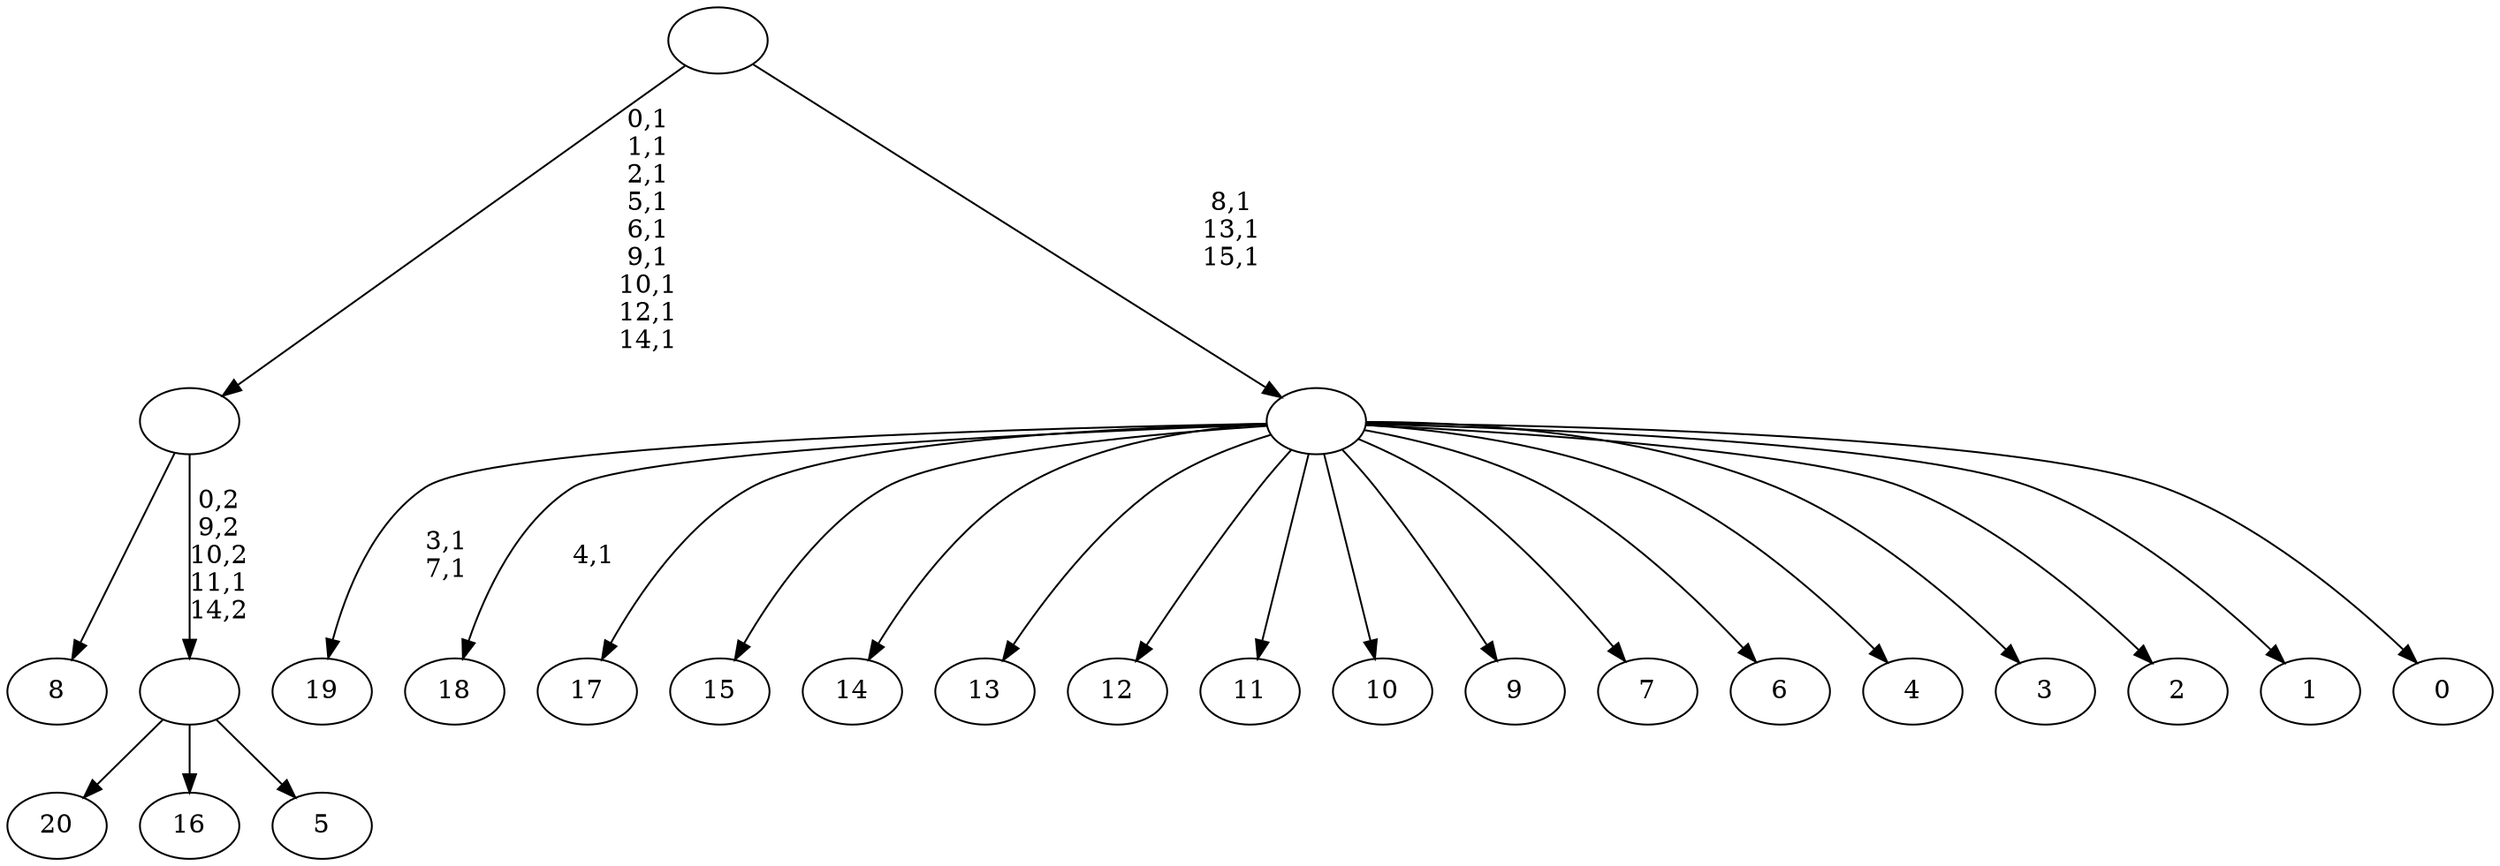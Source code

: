 digraph T {
	37 [label="20"]
	36 [label="19"]
	33 [label="18"]
	31 [label="17"]
	30 [label="16"]
	29 [label="15"]
	28 [label="14"]
	27 [label="13"]
	26 [label="12"]
	25 [label="11"]
	24 [label="10"]
	23 [label="9"]
	22 [label="8"]
	21 [label="7"]
	20 [label="6"]
	19 [label="5"]
	18 [label=""]
	17 [label=""]
	8 [label="4"]
	7 [label="3"]
	6 [label="2"]
	5 [label="1"]
	4 [label="0"]
	3 [label=""]
	0 [label=""]
	18 -> 37 [label=""]
	18 -> 30 [label=""]
	18 -> 19 [label=""]
	17 -> 22 [label=""]
	17 -> 18 [label="0,2\n9,2\n10,2\n11,1\n14,2"]
	3 -> 33 [label="4,1"]
	3 -> 36 [label="3,1\n7,1"]
	3 -> 31 [label=""]
	3 -> 29 [label=""]
	3 -> 28 [label=""]
	3 -> 27 [label=""]
	3 -> 26 [label=""]
	3 -> 25 [label=""]
	3 -> 24 [label=""]
	3 -> 23 [label=""]
	3 -> 21 [label=""]
	3 -> 20 [label=""]
	3 -> 8 [label=""]
	3 -> 7 [label=""]
	3 -> 6 [label=""]
	3 -> 5 [label=""]
	3 -> 4 [label=""]
	0 -> 3 [label="8,1\n13,1\n15,1"]
	0 -> 17 [label="0,1\n1,1\n2,1\n5,1\n6,1\n9,1\n10,1\n12,1\n14,1"]
}
